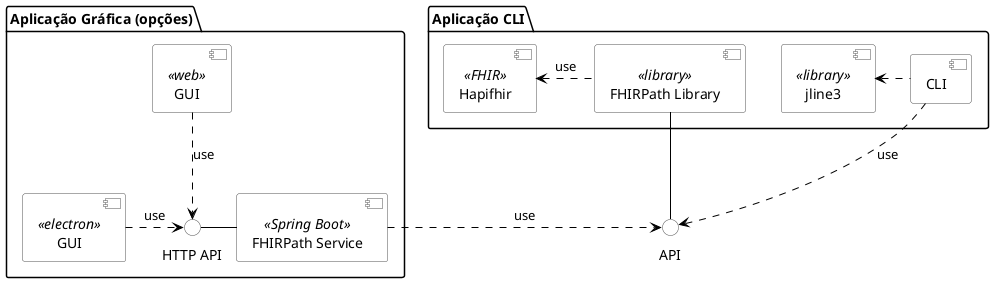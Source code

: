 @startuml

hide circle
hide methods
hide empty members

skinparam component {
    BackgroundColor White
    ArrowColor Black
    BorderColor #505050
}

skinparam interface {
    BackgroundColor White
    ArrowColor Black
    BorderColor #505050
}

package "Aplicação Gráfica (opções)" {
    Component "FHIRPath Service" as WS << Spring Boot >>
    Component "GUI" as EGUI <<electron>>
    Component "GUI" as WGUI <<web>>

    EGUI .right.> () "HTTP API" : use
    [HTTP API] - WS
    WGUI .down.> () "HTTP API" : use
}

   WS .right.> () API : use


package "Aplicação CLI" {
    Component CLI
    Component jline3 as JLINE3 <<library>>
    Component "FHIRPath Library" as FPL <<library>>
    Component "Hapifhir" as HF <<FHIR>>
    CLI .down.> API : use
    API - FPL
    FPL .left.> HF : use
    CLI .left.> JLINE3
}

@enduml